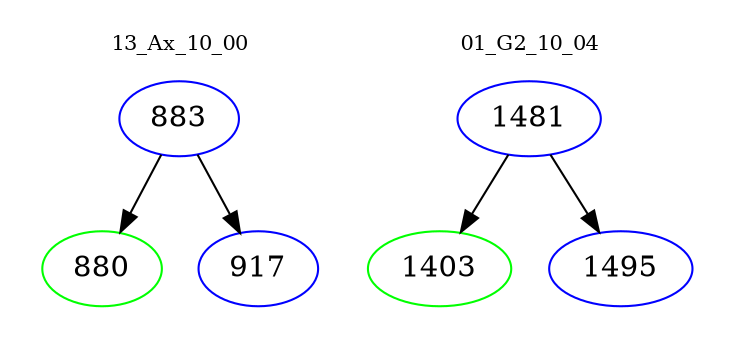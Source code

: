 digraph{
subgraph cluster_0 {
color = white
label = "13_Ax_10_00";
fontsize=10;
T0_883 [label="883", color="blue"]
T0_883 -> T0_880 [color="black"]
T0_880 [label="880", color="green"]
T0_883 -> T0_917 [color="black"]
T0_917 [label="917", color="blue"]
}
subgraph cluster_1 {
color = white
label = "01_G2_10_04";
fontsize=10;
T1_1481 [label="1481", color="blue"]
T1_1481 -> T1_1403 [color="black"]
T1_1403 [label="1403", color="green"]
T1_1481 -> T1_1495 [color="black"]
T1_1495 [label="1495", color="blue"]
}
}
